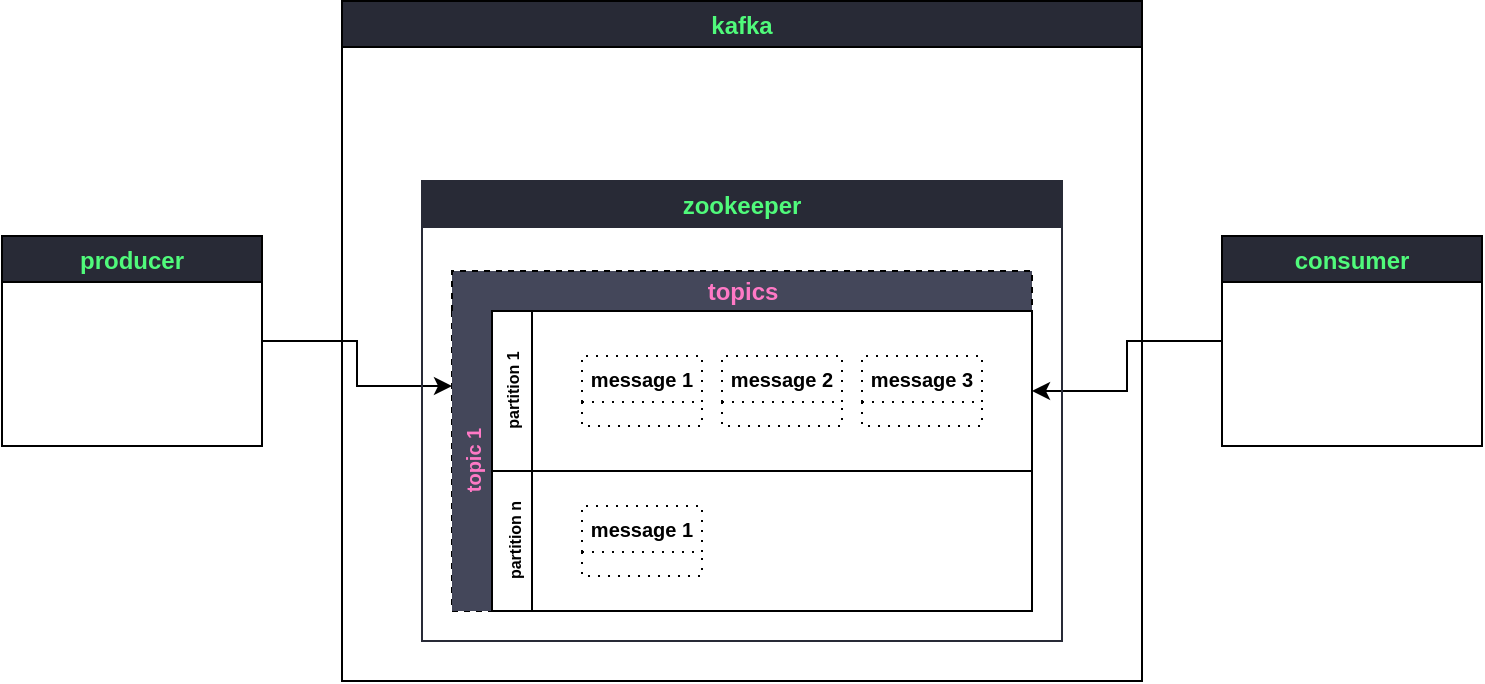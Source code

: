<mxfile version="12.8.4" type="device"><diagram name="Page-1" id="aaaa8250-4180-3840-79b5-4cada1eebb92"><mxGraphModel dx="1179" dy="634" grid="1" gridSize="10" guides="1" tooltips="1" connect="1" arrows="1" fold="1" page="1" pageScale="1" pageWidth="1600" pageHeight="900" background="#ffffff" math="0" shadow="0"><root><mxCell id="0"/><mxCell id="1" parent="0"/><mxCell id="-fS_BBhrKG5yundo2jDa-49" style="edgeStyle=orthogonalEdgeStyle;rounded=0;orthogonalLoop=1;jettySize=auto;html=1;entryX=1;entryY=0.5;entryDx=0;entryDy=0;fontSize=10;fontColor=#50FA7B;" parent="1" source="-fS_BBhrKG5yundo2jDa-5" target="-fS_BBhrKG5yundo2jDa-41" edge="1"><mxGeometry relative="1" as="geometry"/></mxCell><mxCell id="-fS_BBhrKG5yundo2jDa-5" value="consumer" style="swimlane;fontColor=#50FA7B;fillColor=#282A36;fontStyle=1;" parent="1" vertex="1"><mxGeometry x="1000" y="398" width="130" height="105" as="geometry"/></mxCell><mxCell id="-fS_BBhrKG5yundo2jDa-48" style="edgeStyle=orthogonalEdgeStyle;rounded=0;orthogonalLoop=1;jettySize=auto;html=1;exitX=1;exitY=0.5;exitDx=0;exitDy=0;entryX=0;entryY=0.25;entryDx=0;entryDy=0;fontSize=10;fontColor=#50FA7B;" parent="1" source="-fS_BBhrKG5yundo2jDa-6" target="-fS_BBhrKG5yundo2jDa-40" edge="1"><mxGeometry relative="1" as="geometry"/></mxCell><mxCell id="-fS_BBhrKG5yundo2jDa-6" value="producer" style="swimlane;fontColor=#50FA7B;fillColor=#282A36;gradientColor=none;" parent="1" vertex="1"><mxGeometry x="390" y="398" width="130" height="105" as="geometry"/></mxCell><mxCell id="-fS_BBhrKG5yundo2jDa-30" value="" style="group" parent="1" vertex="1" connectable="0"><mxGeometry x="560" y="280.5" width="400" height="340" as="geometry"/></mxCell><mxCell id="-fS_BBhrKG5yundo2jDa-38" value="kafka" style="swimlane;fontColor=#50FA7B;fillColor=#282A36;" parent="-fS_BBhrKG5yundo2jDa-30" vertex="1"><mxGeometry width="400" height="340" as="geometry"/></mxCell><mxCell id="-fS_BBhrKG5yundo2jDa-11" value="&lt;font color=&quot;#FF79C6&quot;&gt;topics&lt;/font&gt;" style="swimlane;html=1;childLayout=stackLayout;resizeParent=1;resizeParentMax=0;horizontal=1;startSize=20;horizontalStack=0;swimlaneLine=0;dashed=1;fillColor=#44475A;" parent="-fS_BBhrKG5yundo2jDa-38" vertex="1"><mxGeometry x="55" y="135" width="290" height="170" as="geometry"/></mxCell><mxCell id="-fS_BBhrKG5yundo2jDa-40" value="&lt;font color=&quot;#FF79C6&quot;&gt;topic 1&lt;/font&gt;" style="swimlane;html=1;childLayout=stackLayout;resizeParent=1;resizeParentMax=0;horizontal=0;startSize=20;horizontalStack=0;rounded=0;dashed=1;dashPattern=1 4;strokeColor=none;strokeWidth=2;fillColor=#44475a;fontSize=10;fontColor=#50FA7B;" parent="-fS_BBhrKG5yundo2jDa-11" vertex="1"><mxGeometry y="20" width="290" height="150" as="geometry"/></mxCell><mxCell id="-fS_BBhrKG5yundo2jDa-41" value="&lt;div style=&quot;font-size: 8px&quot;&gt;&lt;font style=&quot;font-size: 8px&quot;&gt;partition 1&lt;/font&gt;&lt;/div&gt;" style="swimlane;html=1;startSize=20;horizontal=0;strokeColor=#000000;fillColor=none;" parent="-fS_BBhrKG5yundo2jDa-40" vertex="1"><mxGeometry x="20" width="270" height="80" as="geometry"/></mxCell><mxCell id="-fS_BBhrKG5yundo2jDa-32" value="message 1" style="swimlane;startSize=23;dashed=1;dashPattern=1 4;fontSize=10;fillColor=none;" parent="-fS_BBhrKG5yundo2jDa-41" vertex="1"><mxGeometry x="45" y="22.5" width="60" height="35" as="geometry"/></mxCell><mxCell id="6naDz0vXtWxXVa2UZHuL-1" value="message 2" style="swimlane;startSize=23;dashed=1;dashPattern=1 4;fontSize=10;fillColor=none;" vertex="1" parent="-fS_BBhrKG5yundo2jDa-41"><mxGeometry x="115" y="22.5" width="60" height="35" as="geometry"/></mxCell><mxCell id="6naDz0vXtWxXVa2UZHuL-2" value="message 3" style="swimlane;startSize=23;dashed=1;dashPattern=1 4;fontSize=10;fillColor=none;" vertex="1" parent="-fS_BBhrKG5yundo2jDa-41"><mxGeometry x="185" y="22.5" width="60" height="35" as="geometry"/></mxCell><mxCell id="-fS_BBhrKG5yundo2jDa-42" value="&lt;font style=&quot;font-size: 8px&quot;&gt;partition n&lt;br&gt;&lt;/font&gt;" style="swimlane;html=1;startSize=20;horizontal=0;strokeColor=#000000;fillColor=none;" parent="-fS_BBhrKG5yundo2jDa-40" vertex="1"><mxGeometry x="20" y="80" width="270" height="70" as="geometry"/></mxCell><mxCell id="6naDz0vXtWxXVa2UZHuL-3" value="message 1" style="swimlane;startSize=23;dashed=1;dashPattern=1 4;fontSize=10;fillColor=none;" vertex="1" parent="-fS_BBhrKG5yundo2jDa-42"><mxGeometry x="45" y="17.5" width="60" height="35" as="geometry"/></mxCell><mxCell id="-fS_BBhrKG5yundo2jDa-39" value="zookeeper" style="swimlane;fontColor=#50FA7B;strokeColor=#282A36;fillColor=#282A36;" parent="-fS_BBhrKG5yundo2jDa-30" vertex="1"><mxGeometry x="40" y="90" width="320" height="230" as="geometry"/></mxCell></root></mxGraphModel></diagram></mxfile>
